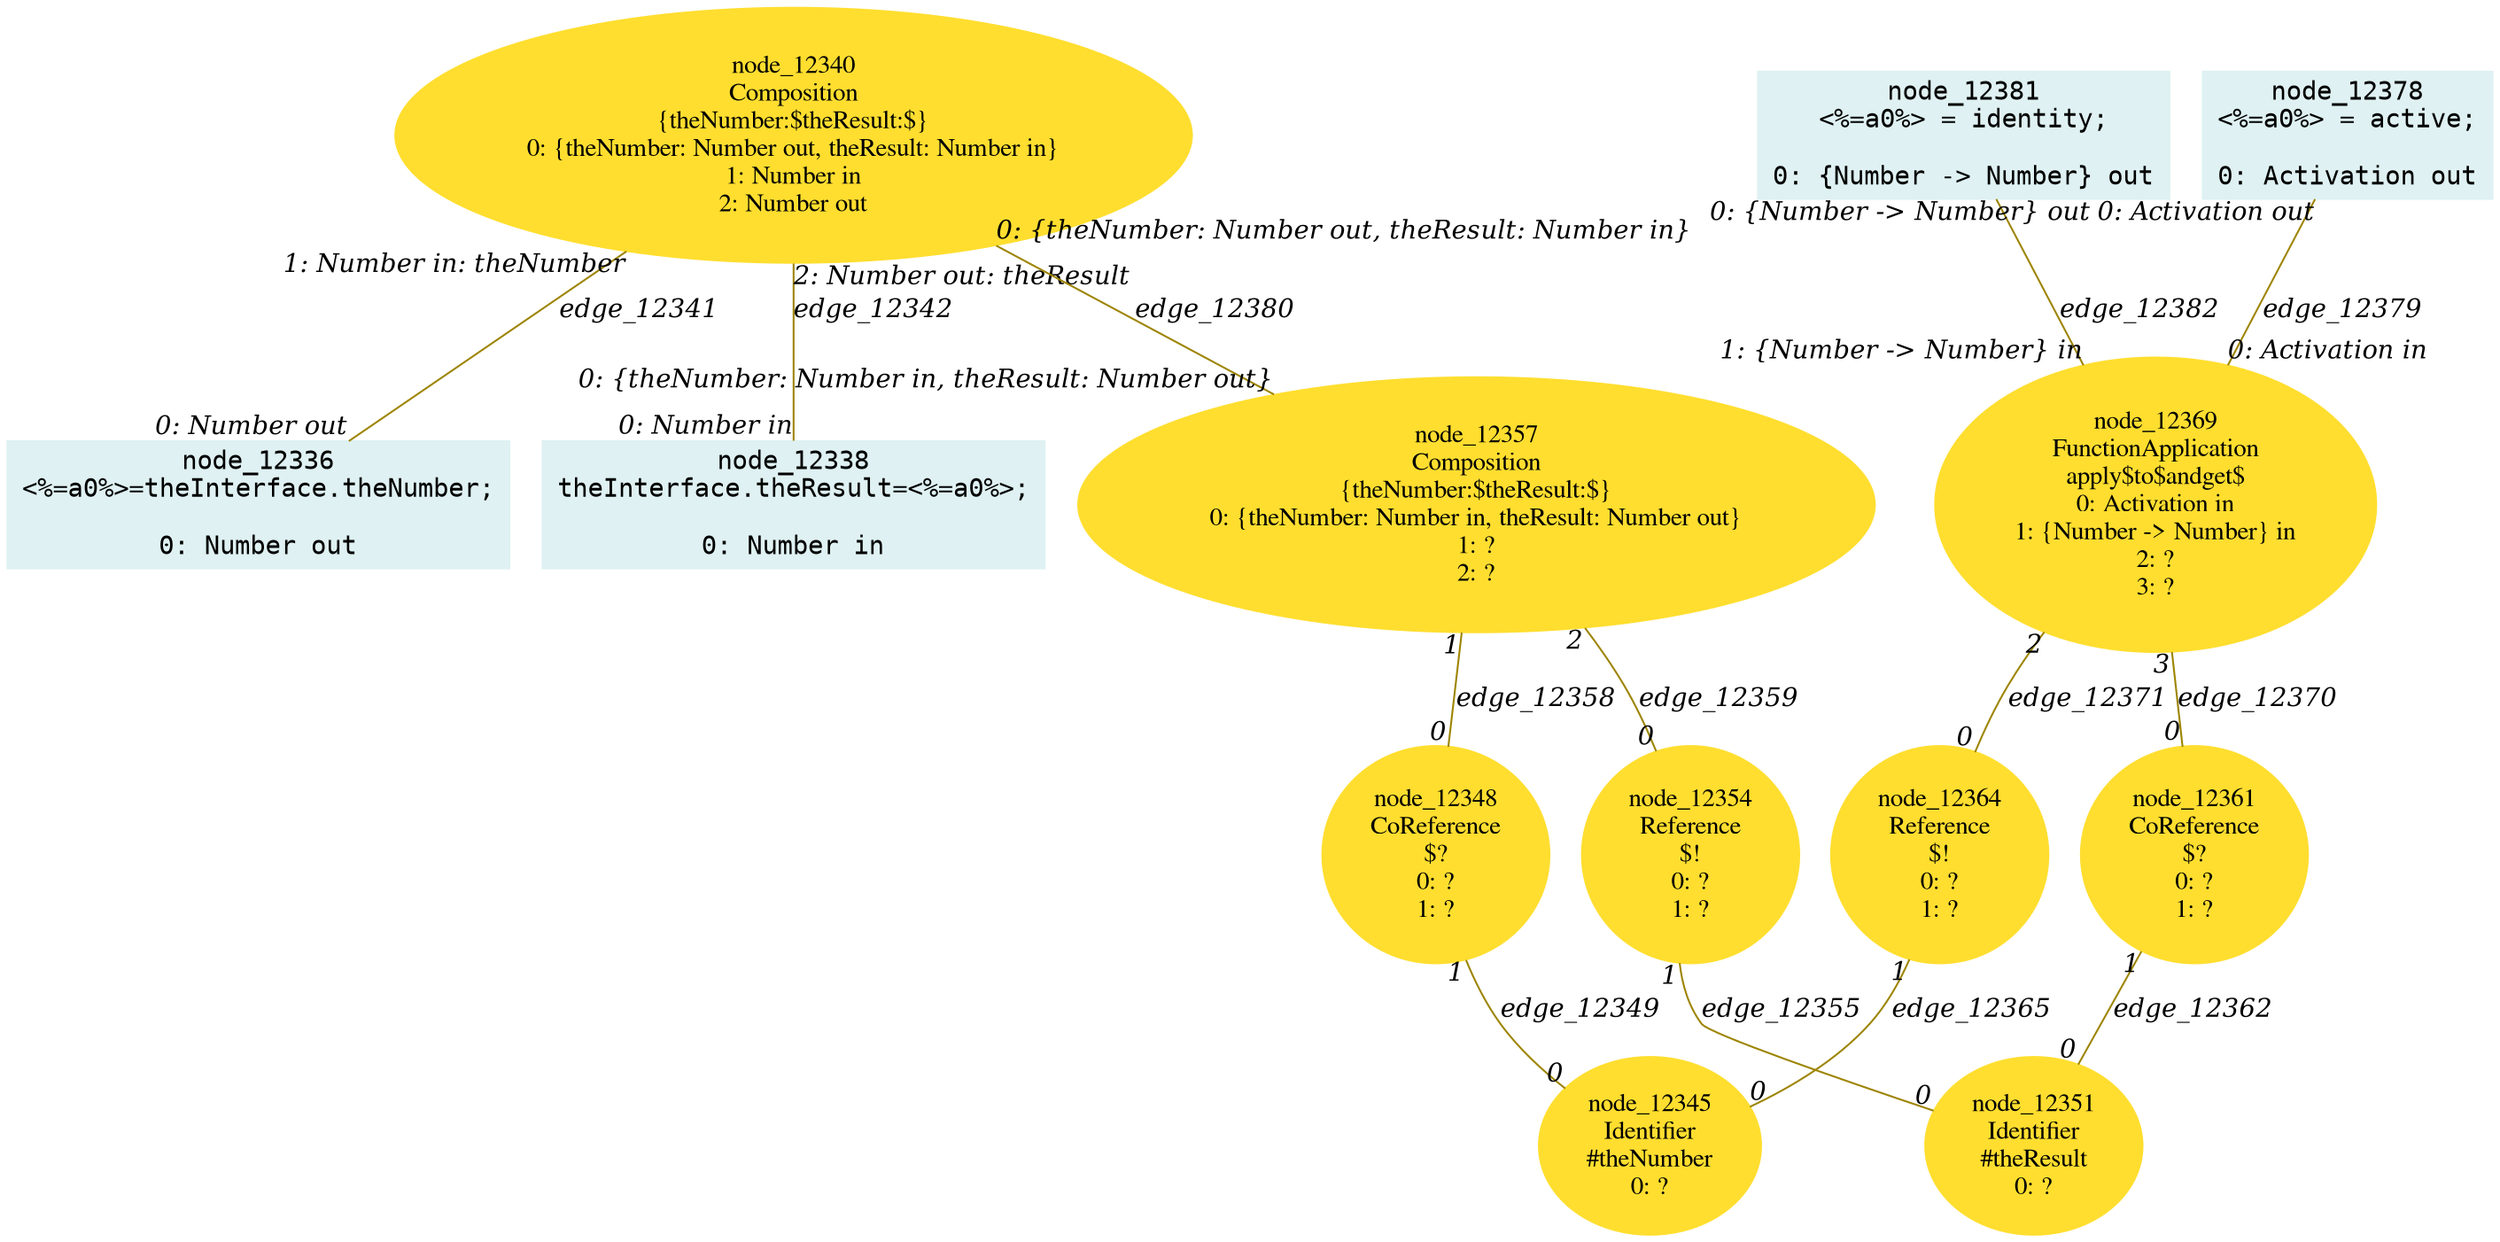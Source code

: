 digraph g{node_12336 [shape="box", style="filled", color="#dff1f2", fontname="Courier", label="node_12336
<%=a0%>=theInterface.theNumber;

0: Number out" ]
node_12338 [shape="box", style="filled", color="#dff1f2", fontname="Courier", label="node_12338
theInterface.theResult=<%=a0%>;

0: Number in" ]
node_12340 [shape="ellipse", style="filled", color="#ffde2f", fontname="Times", label="node_12340
Composition
{theNumber:$theResult:$}
0: {theNumber: Number out, theResult: Number in}
1: Number in
2: Number out" ]
node_12345 [shape="ellipse", style="filled", color="#ffde2f", fontname="Times", label="node_12345
Identifier
#theNumber
0: ?" ]
node_12348 [shape="ellipse", style="filled", color="#ffde2f", fontname="Times", label="node_12348
CoReference
$?
0: ?
1: ?" ]
node_12351 [shape="ellipse", style="filled", color="#ffde2f", fontname="Times", label="node_12351
Identifier
#theResult
0: ?" ]
node_12354 [shape="ellipse", style="filled", color="#ffde2f", fontname="Times", label="node_12354
Reference
$!
0: ?
1: ?" ]
node_12357 [shape="ellipse", style="filled", color="#ffde2f", fontname="Times", label="node_12357
Composition
{theNumber:$theResult:$}
0: {theNumber: Number in, theResult: Number out}
1: ?
2: ?" ]
node_12361 [shape="ellipse", style="filled", color="#ffde2f", fontname="Times", label="node_12361
CoReference
$?
0: ?
1: ?" ]
node_12364 [shape="ellipse", style="filled", color="#ffde2f", fontname="Times", label="node_12364
Reference
$!
0: ?
1: ?" ]
node_12369 [shape="ellipse", style="filled", color="#ffde2f", fontname="Times", label="node_12369
FunctionApplication
apply$to$andget$
0: Activation in
1: {Number -> Number} in
2: ?
3: ?" ]
node_12378 [shape="box", style="filled", color="#dff1f2", fontname="Courier", label="node_12378
<%=a0%> = active;

0: Activation out" ]
node_12381 [shape="box", style="filled", color="#dff1f2", fontname="Courier", label="node_12381
<%=a0%> = identity;

0: {Number -> Number} out" ]
node_12340 -> node_12336 [dir=none, arrowHead=none, fontname="Times-Italic", arrowsize=1, color="#9d8400", label="edge_12341",  headlabel="0: Number out", taillabel="1: Number in: theNumber" ]
node_12340 -> node_12338 [dir=none, arrowHead=none, fontname="Times-Italic", arrowsize=1, color="#9d8400", label="edge_12342",  headlabel="0: Number in", taillabel="2: Number out: theResult" ]
node_12348 -> node_12345 [dir=none, arrowHead=none, fontname="Times-Italic", arrowsize=1, color="#9d8400", label="edge_12349",  headlabel="0", taillabel="1" ]
node_12354 -> node_12351 [dir=none, arrowHead=none, fontname="Times-Italic", arrowsize=1, color="#9d8400", label="edge_12355",  headlabel="0", taillabel="1" ]
node_12357 -> node_12348 [dir=none, arrowHead=none, fontname="Times-Italic", arrowsize=1, color="#9d8400", label="edge_12358",  headlabel="0", taillabel="1" ]
node_12357 -> node_12354 [dir=none, arrowHead=none, fontname="Times-Italic", arrowsize=1, color="#9d8400", label="edge_12359",  headlabel="0", taillabel="2" ]
node_12361 -> node_12351 [dir=none, arrowHead=none, fontname="Times-Italic", arrowsize=1, color="#9d8400", label="edge_12362",  headlabel="0", taillabel="1" ]
node_12364 -> node_12345 [dir=none, arrowHead=none, fontname="Times-Italic", arrowsize=1, color="#9d8400", label="edge_12365",  headlabel="0", taillabel="1" ]
node_12369 -> node_12361 [dir=none, arrowHead=none, fontname="Times-Italic", arrowsize=1, color="#9d8400", label="edge_12370",  headlabel="0", taillabel="3" ]
node_12369 -> node_12364 [dir=none, arrowHead=none, fontname="Times-Italic", arrowsize=1, color="#9d8400", label="edge_12371",  headlabel="0", taillabel="2" ]
node_12378 -> node_12369 [dir=none, arrowHead=none, fontname="Times-Italic", arrowsize=1, color="#9d8400", label="edge_12379",  headlabel="0: Activation in", taillabel="0: Activation out" ]
node_12340 -> node_12357 [dir=none, arrowHead=none, fontname="Times-Italic", arrowsize=1, color="#9d8400", label="edge_12380",  headlabel="0: {theNumber: Number in, theResult: Number out}", taillabel="0: {theNumber: Number out, theResult: Number in}" ]
node_12381 -> node_12369 [dir=none, arrowHead=none, fontname="Times-Italic", arrowsize=1, color="#9d8400", label="edge_12382",  headlabel="1: {Number -> Number} in", taillabel="0: {Number -> Number} out" ]
}